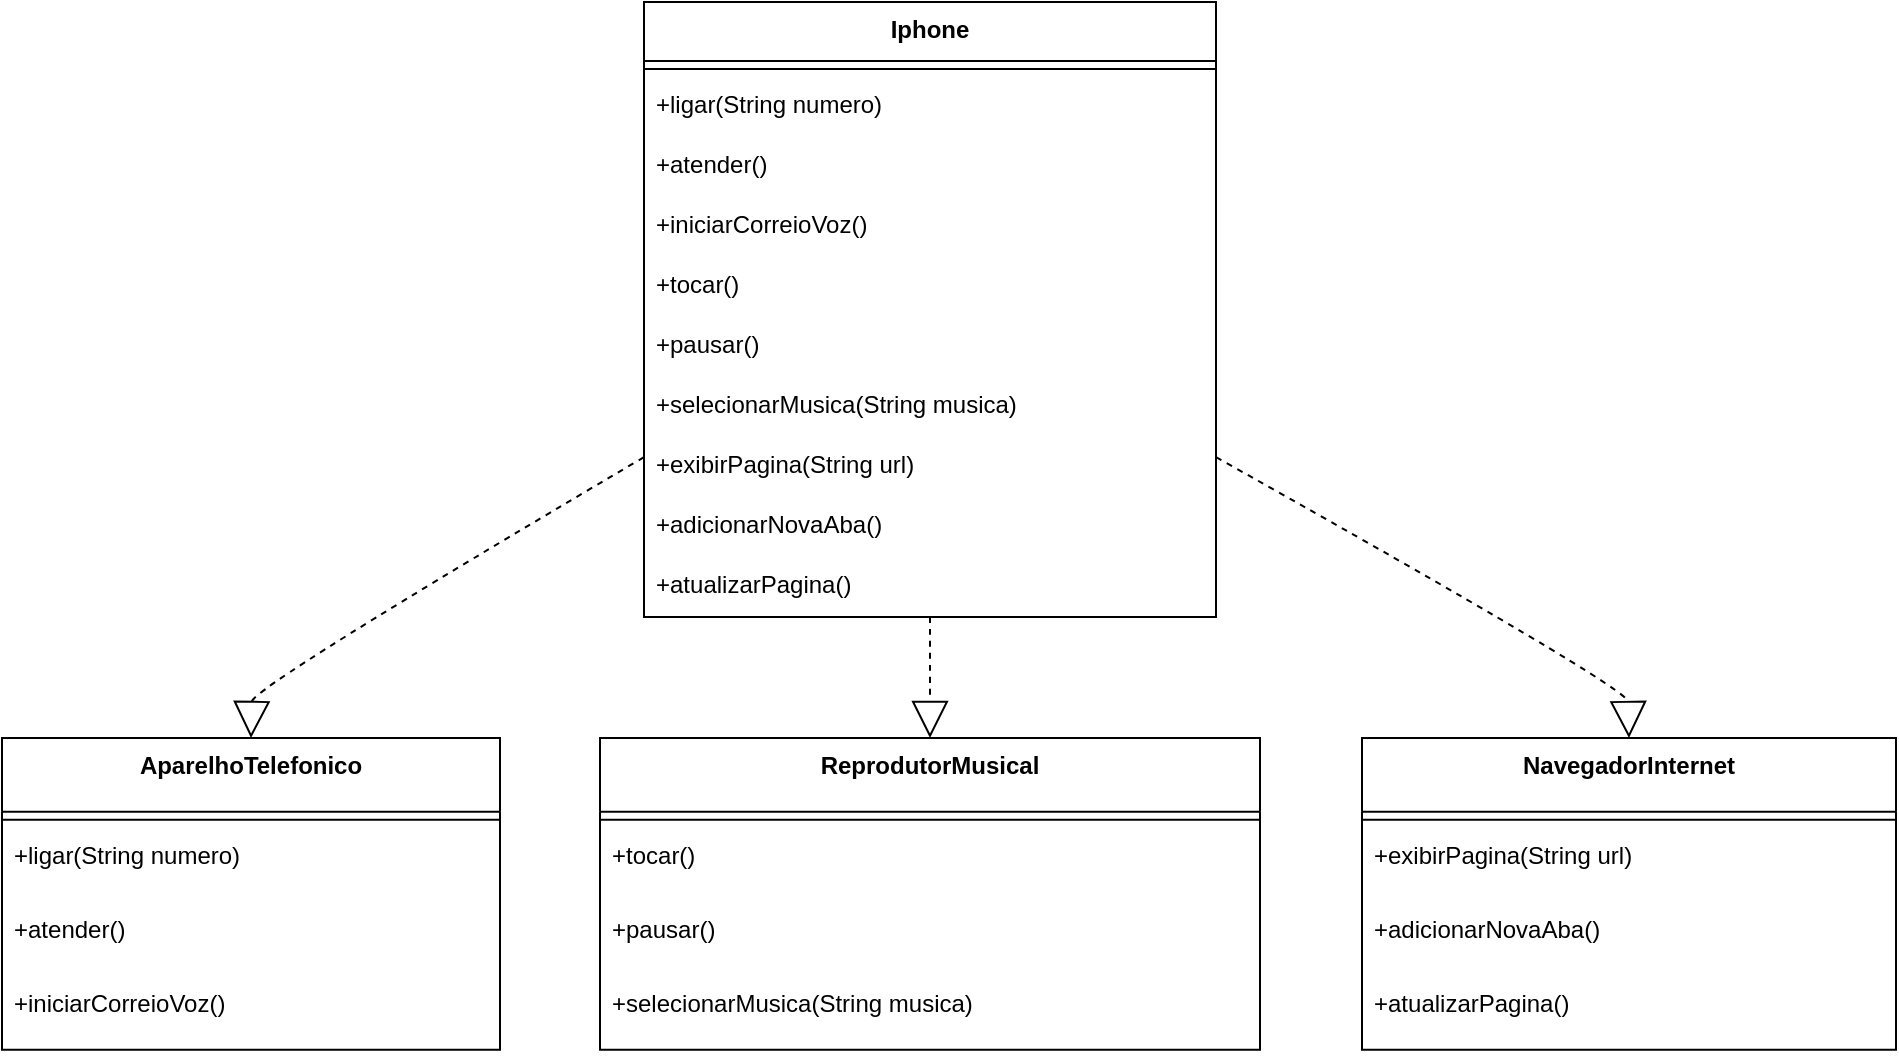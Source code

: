 <mxfile version="26.2.14">
  <diagram name="Página-1" id="81V2iHSeN4ABkhUr4dz2">
    <mxGraphModel dx="925" dy="540" grid="1" gridSize="10" guides="1" tooltips="1" connect="1" arrows="1" fold="1" page="1" pageScale="1" pageWidth="827" pageHeight="1169" math="0" shadow="0">
      <root>
        <mxCell id="0" />
        <mxCell id="1" parent="0" />
        <mxCell id="cONSmKNk0PxuNqFehh-A-23" value="AparelhoTelefonico" style="swimlane;fontStyle=1;align=center;verticalAlign=top;childLayout=stackLayout;horizontal=1;startSize=36.889;horizontalStack=0;resizeParent=1;resizeParentMax=0;resizeLast=0;collapsible=0;marginBottom=0;" vertex="1" parent="1">
          <mxGeometry x="170" y="738" width="249" height="155.889" as="geometry" />
        </mxCell>
        <mxCell id="cONSmKNk0PxuNqFehh-A-24" style="line;strokeWidth=1;fillColor=none;align=left;verticalAlign=middle;spacingTop=-1;spacingLeft=3;spacingRight=3;rotatable=0;labelPosition=right;points=[];portConstraint=eastwest;strokeColor=inherit;" vertex="1" parent="cONSmKNk0PxuNqFehh-A-23">
          <mxGeometry y="36.889" width="249" height="8" as="geometry" />
        </mxCell>
        <mxCell id="cONSmKNk0PxuNqFehh-A-25" value="+ligar(String numero)" style="text;strokeColor=none;fillColor=none;align=left;verticalAlign=top;spacingLeft=4;spacingRight=4;overflow=hidden;rotatable=0;points=[[0,0.5],[1,0.5]];portConstraint=eastwest;" vertex="1" parent="cONSmKNk0PxuNqFehh-A-23">
          <mxGeometry y="44.889" width="249" height="37" as="geometry" />
        </mxCell>
        <mxCell id="cONSmKNk0PxuNqFehh-A-26" value="+atender()" style="text;strokeColor=none;fillColor=none;align=left;verticalAlign=top;spacingLeft=4;spacingRight=4;overflow=hidden;rotatable=0;points=[[0,0.5],[1,0.5]];portConstraint=eastwest;" vertex="1" parent="cONSmKNk0PxuNqFehh-A-23">
          <mxGeometry y="81.889" width="249" height="37" as="geometry" />
        </mxCell>
        <mxCell id="cONSmKNk0PxuNqFehh-A-27" value="+iniciarCorreioVoz()" style="text;strokeColor=none;fillColor=none;align=left;verticalAlign=top;spacingLeft=4;spacingRight=4;overflow=hidden;rotatable=0;points=[[0,0.5],[1,0.5]];portConstraint=eastwest;" vertex="1" parent="cONSmKNk0PxuNqFehh-A-23">
          <mxGeometry y="118.889" width="249" height="37" as="geometry" />
        </mxCell>
        <mxCell id="cONSmKNk0PxuNqFehh-A-28" value="ReprodutorMusical" style="swimlane;fontStyle=1;align=center;verticalAlign=top;childLayout=stackLayout;horizontal=1;startSize=36.889;horizontalStack=0;resizeParent=1;resizeParentMax=0;resizeLast=0;collapsible=0;marginBottom=0;" vertex="1" parent="1">
          <mxGeometry x="469" y="738" width="330" height="155.889" as="geometry" />
        </mxCell>
        <mxCell id="cONSmKNk0PxuNqFehh-A-29" style="line;strokeWidth=1;fillColor=none;align=left;verticalAlign=middle;spacingTop=-1;spacingLeft=3;spacingRight=3;rotatable=0;labelPosition=right;points=[];portConstraint=eastwest;strokeColor=inherit;" vertex="1" parent="cONSmKNk0PxuNqFehh-A-28">
          <mxGeometry y="36.889" width="330" height="8" as="geometry" />
        </mxCell>
        <mxCell id="cONSmKNk0PxuNqFehh-A-30" value="+tocar()" style="text;strokeColor=none;fillColor=none;align=left;verticalAlign=top;spacingLeft=4;spacingRight=4;overflow=hidden;rotatable=0;points=[[0,0.5],[1,0.5]];portConstraint=eastwest;" vertex="1" parent="cONSmKNk0PxuNqFehh-A-28">
          <mxGeometry y="44.889" width="330" height="37" as="geometry" />
        </mxCell>
        <mxCell id="cONSmKNk0PxuNqFehh-A-31" value="+pausar()" style="text;strokeColor=none;fillColor=none;align=left;verticalAlign=top;spacingLeft=4;spacingRight=4;overflow=hidden;rotatable=0;points=[[0,0.5],[1,0.5]];portConstraint=eastwest;" vertex="1" parent="cONSmKNk0PxuNqFehh-A-28">
          <mxGeometry y="81.889" width="330" height="37" as="geometry" />
        </mxCell>
        <mxCell id="cONSmKNk0PxuNqFehh-A-32" value="+selecionarMusica(String musica)" style="text;strokeColor=none;fillColor=none;align=left;verticalAlign=top;spacingLeft=4;spacingRight=4;overflow=hidden;rotatable=0;points=[[0,0.5],[1,0.5]];portConstraint=eastwest;" vertex="1" parent="cONSmKNk0PxuNqFehh-A-28">
          <mxGeometry y="118.889" width="330" height="37" as="geometry" />
        </mxCell>
        <mxCell id="cONSmKNk0PxuNqFehh-A-33" value="NavegadorInternet" style="swimlane;fontStyle=1;align=center;verticalAlign=top;childLayout=stackLayout;horizontal=1;startSize=36.889;horizontalStack=0;resizeParent=1;resizeParentMax=0;resizeLast=0;collapsible=0;marginBottom=0;" vertex="1" parent="1">
          <mxGeometry x="850" y="738" width="267" height="155.889" as="geometry" />
        </mxCell>
        <mxCell id="cONSmKNk0PxuNqFehh-A-34" style="line;strokeWidth=1;fillColor=none;align=left;verticalAlign=middle;spacingTop=-1;spacingLeft=3;spacingRight=3;rotatable=0;labelPosition=right;points=[];portConstraint=eastwest;strokeColor=inherit;" vertex="1" parent="cONSmKNk0PxuNqFehh-A-33">
          <mxGeometry y="36.889" width="267" height="8" as="geometry" />
        </mxCell>
        <mxCell id="cONSmKNk0PxuNqFehh-A-35" value="+exibirPagina(String url)" style="text;strokeColor=none;fillColor=none;align=left;verticalAlign=top;spacingLeft=4;spacingRight=4;overflow=hidden;rotatable=0;points=[[0,0.5],[1,0.5]];portConstraint=eastwest;" vertex="1" parent="cONSmKNk0PxuNqFehh-A-33">
          <mxGeometry y="44.889" width="267" height="37" as="geometry" />
        </mxCell>
        <mxCell id="cONSmKNk0PxuNqFehh-A-36" value="+adicionarNovaAba()" style="text;strokeColor=none;fillColor=none;align=left;verticalAlign=top;spacingLeft=4;spacingRight=4;overflow=hidden;rotatable=0;points=[[0,0.5],[1,0.5]];portConstraint=eastwest;" vertex="1" parent="cONSmKNk0PxuNqFehh-A-33">
          <mxGeometry y="81.889" width="267" height="37" as="geometry" />
        </mxCell>
        <mxCell id="cONSmKNk0PxuNqFehh-A-37" value="+atualizarPagina()" style="text;strokeColor=none;fillColor=none;align=left;verticalAlign=top;spacingLeft=4;spacingRight=4;overflow=hidden;rotatable=0;points=[[0,0.5],[1,0.5]];portConstraint=eastwest;" vertex="1" parent="cONSmKNk0PxuNqFehh-A-33">
          <mxGeometry y="118.889" width="267" height="37" as="geometry" />
        </mxCell>
        <mxCell id="cONSmKNk0PxuNqFehh-A-38" value="Iphone" style="swimlane;fontStyle=1;align=center;verticalAlign=top;childLayout=stackLayout;horizontal=1;startSize=29.524;horizontalStack=0;resizeParent=1;resizeParentMax=0;resizeLast=0;collapsible=0;marginBottom=0;" vertex="1" parent="1">
          <mxGeometry x="491" y="370" width="286" height="307.524" as="geometry" />
        </mxCell>
        <mxCell id="cONSmKNk0PxuNqFehh-A-39" style="line;strokeWidth=1;fillColor=none;align=left;verticalAlign=middle;spacingTop=-1;spacingLeft=3;spacingRight=3;rotatable=0;labelPosition=right;points=[];portConstraint=eastwest;strokeColor=inherit;" vertex="1" parent="cONSmKNk0PxuNqFehh-A-38">
          <mxGeometry y="29.524" width="286" height="8" as="geometry" />
        </mxCell>
        <mxCell id="cONSmKNk0PxuNqFehh-A-40" value="+ligar(String numero)" style="text;strokeColor=none;fillColor=none;align=left;verticalAlign=top;spacingLeft=4;spacingRight=4;overflow=hidden;rotatable=0;points=[[0,0.5],[1,0.5]];portConstraint=eastwest;" vertex="1" parent="cONSmKNk0PxuNqFehh-A-38">
          <mxGeometry y="37.524" width="286" height="30" as="geometry" />
        </mxCell>
        <mxCell id="cONSmKNk0PxuNqFehh-A-41" value="+atender()" style="text;strokeColor=none;fillColor=none;align=left;verticalAlign=top;spacingLeft=4;spacingRight=4;overflow=hidden;rotatable=0;points=[[0,0.5],[1,0.5]];portConstraint=eastwest;" vertex="1" parent="cONSmKNk0PxuNqFehh-A-38">
          <mxGeometry y="67.524" width="286" height="30" as="geometry" />
        </mxCell>
        <mxCell id="cONSmKNk0PxuNqFehh-A-42" value="+iniciarCorreioVoz()" style="text;strokeColor=none;fillColor=none;align=left;verticalAlign=top;spacingLeft=4;spacingRight=4;overflow=hidden;rotatable=0;points=[[0,0.5],[1,0.5]];portConstraint=eastwest;" vertex="1" parent="cONSmKNk0PxuNqFehh-A-38">
          <mxGeometry y="97.524" width="286" height="30" as="geometry" />
        </mxCell>
        <mxCell id="cONSmKNk0PxuNqFehh-A-43" value="+tocar()" style="text;strokeColor=none;fillColor=none;align=left;verticalAlign=top;spacingLeft=4;spacingRight=4;overflow=hidden;rotatable=0;points=[[0,0.5],[1,0.5]];portConstraint=eastwest;" vertex="1" parent="cONSmKNk0PxuNqFehh-A-38">
          <mxGeometry y="127.524" width="286" height="30" as="geometry" />
        </mxCell>
        <mxCell id="cONSmKNk0PxuNqFehh-A-44" value="+pausar()" style="text;strokeColor=none;fillColor=none;align=left;verticalAlign=top;spacingLeft=4;spacingRight=4;overflow=hidden;rotatable=0;points=[[0,0.5],[1,0.5]];portConstraint=eastwest;" vertex="1" parent="cONSmKNk0PxuNqFehh-A-38">
          <mxGeometry y="157.524" width="286" height="30" as="geometry" />
        </mxCell>
        <mxCell id="cONSmKNk0PxuNqFehh-A-45" value="+selecionarMusica(String musica)" style="text;strokeColor=none;fillColor=none;align=left;verticalAlign=top;spacingLeft=4;spacingRight=4;overflow=hidden;rotatable=0;points=[[0,0.5],[1,0.5]];portConstraint=eastwest;" vertex="1" parent="cONSmKNk0PxuNqFehh-A-38">
          <mxGeometry y="187.524" width="286" height="30" as="geometry" />
        </mxCell>
        <mxCell id="cONSmKNk0PxuNqFehh-A-46" value="+exibirPagina(String url)" style="text;strokeColor=none;fillColor=none;align=left;verticalAlign=top;spacingLeft=4;spacingRight=4;overflow=hidden;rotatable=0;points=[[0,0.5],[1,0.5]];portConstraint=eastwest;" vertex="1" parent="cONSmKNk0PxuNqFehh-A-38">
          <mxGeometry y="217.524" width="286" height="30" as="geometry" />
        </mxCell>
        <mxCell id="cONSmKNk0PxuNqFehh-A-47" value="+adicionarNovaAba()" style="text;strokeColor=none;fillColor=none;align=left;verticalAlign=top;spacingLeft=4;spacingRight=4;overflow=hidden;rotatable=0;points=[[0,0.5],[1,0.5]];portConstraint=eastwest;" vertex="1" parent="cONSmKNk0PxuNqFehh-A-38">
          <mxGeometry y="247.524" width="286" height="30" as="geometry" />
        </mxCell>
        <mxCell id="cONSmKNk0PxuNqFehh-A-48" value="+atualizarPagina()" style="text;strokeColor=none;fillColor=none;align=left;verticalAlign=top;spacingLeft=4;spacingRight=4;overflow=hidden;rotatable=0;points=[[0,0.5],[1,0.5]];portConstraint=eastwest;" vertex="1" parent="cONSmKNk0PxuNqFehh-A-38">
          <mxGeometry y="277.524" width="286" height="30" as="geometry" />
        </mxCell>
        <mxCell id="cONSmKNk0PxuNqFehh-A-49" value="" style="curved=1;dashed=1;startArrow=none;endArrow=block;endSize=16;endFill=0;exitX=0;exitY=0.74;entryX=0.5;entryY=0;rounded=0;" edge="1" parent="1" source="cONSmKNk0PxuNqFehh-A-38" target="cONSmKNk0PxuNqFehh-A-23">
          <mxGeometry relative="1" as="geometry">
            <Array as="points">
              <mxPoint x="295" y="713" />
            </Array>
          </mxGeometry>
        </mxCell>
        <mxCell id="cONSmKNk0PxuNqFehh-A-50" value="" style="curved=1;dashed=1;startArrow=none;endArrow=block;endSize=16;endFill=0;exitX=0.5;exitY=1;entryX=0.5;entryY=0;rounded=0;" edge="1" parent="1" source="cONSmKNk0PxuNqFehh-A-38" target="cONSmKNk0PxuNqFehh-A-28">
          <mxGeometry relative="1" as="geometry">
            <Array as="points" />
          </mxGeometry>
        </mxCell>
        <mxCell id="cONSmKNk0PxuNqFehh-A-51" value="" style="curved=1;dashed=1;startArrow=none;endArrow=block;endSize=16;endFill=0;exitX=1;exitY=0.74;entryX=0.5;entryY=0;rounded=0;" edge="1" parent="1" source="cONSmKNk0PxuNqFehh-A-38" target="cONSmKNk0PxuNqFehh-A-33">
          <mxGeometry relative="1" as="geometry">
            <Array as="points">
              <mxPoint x="983" y="713" />
            </Array>
          </mxGeometry>
        </mxCell>
      </root>
    </mxGraphModel>
  </diagram>
</mxfile>
